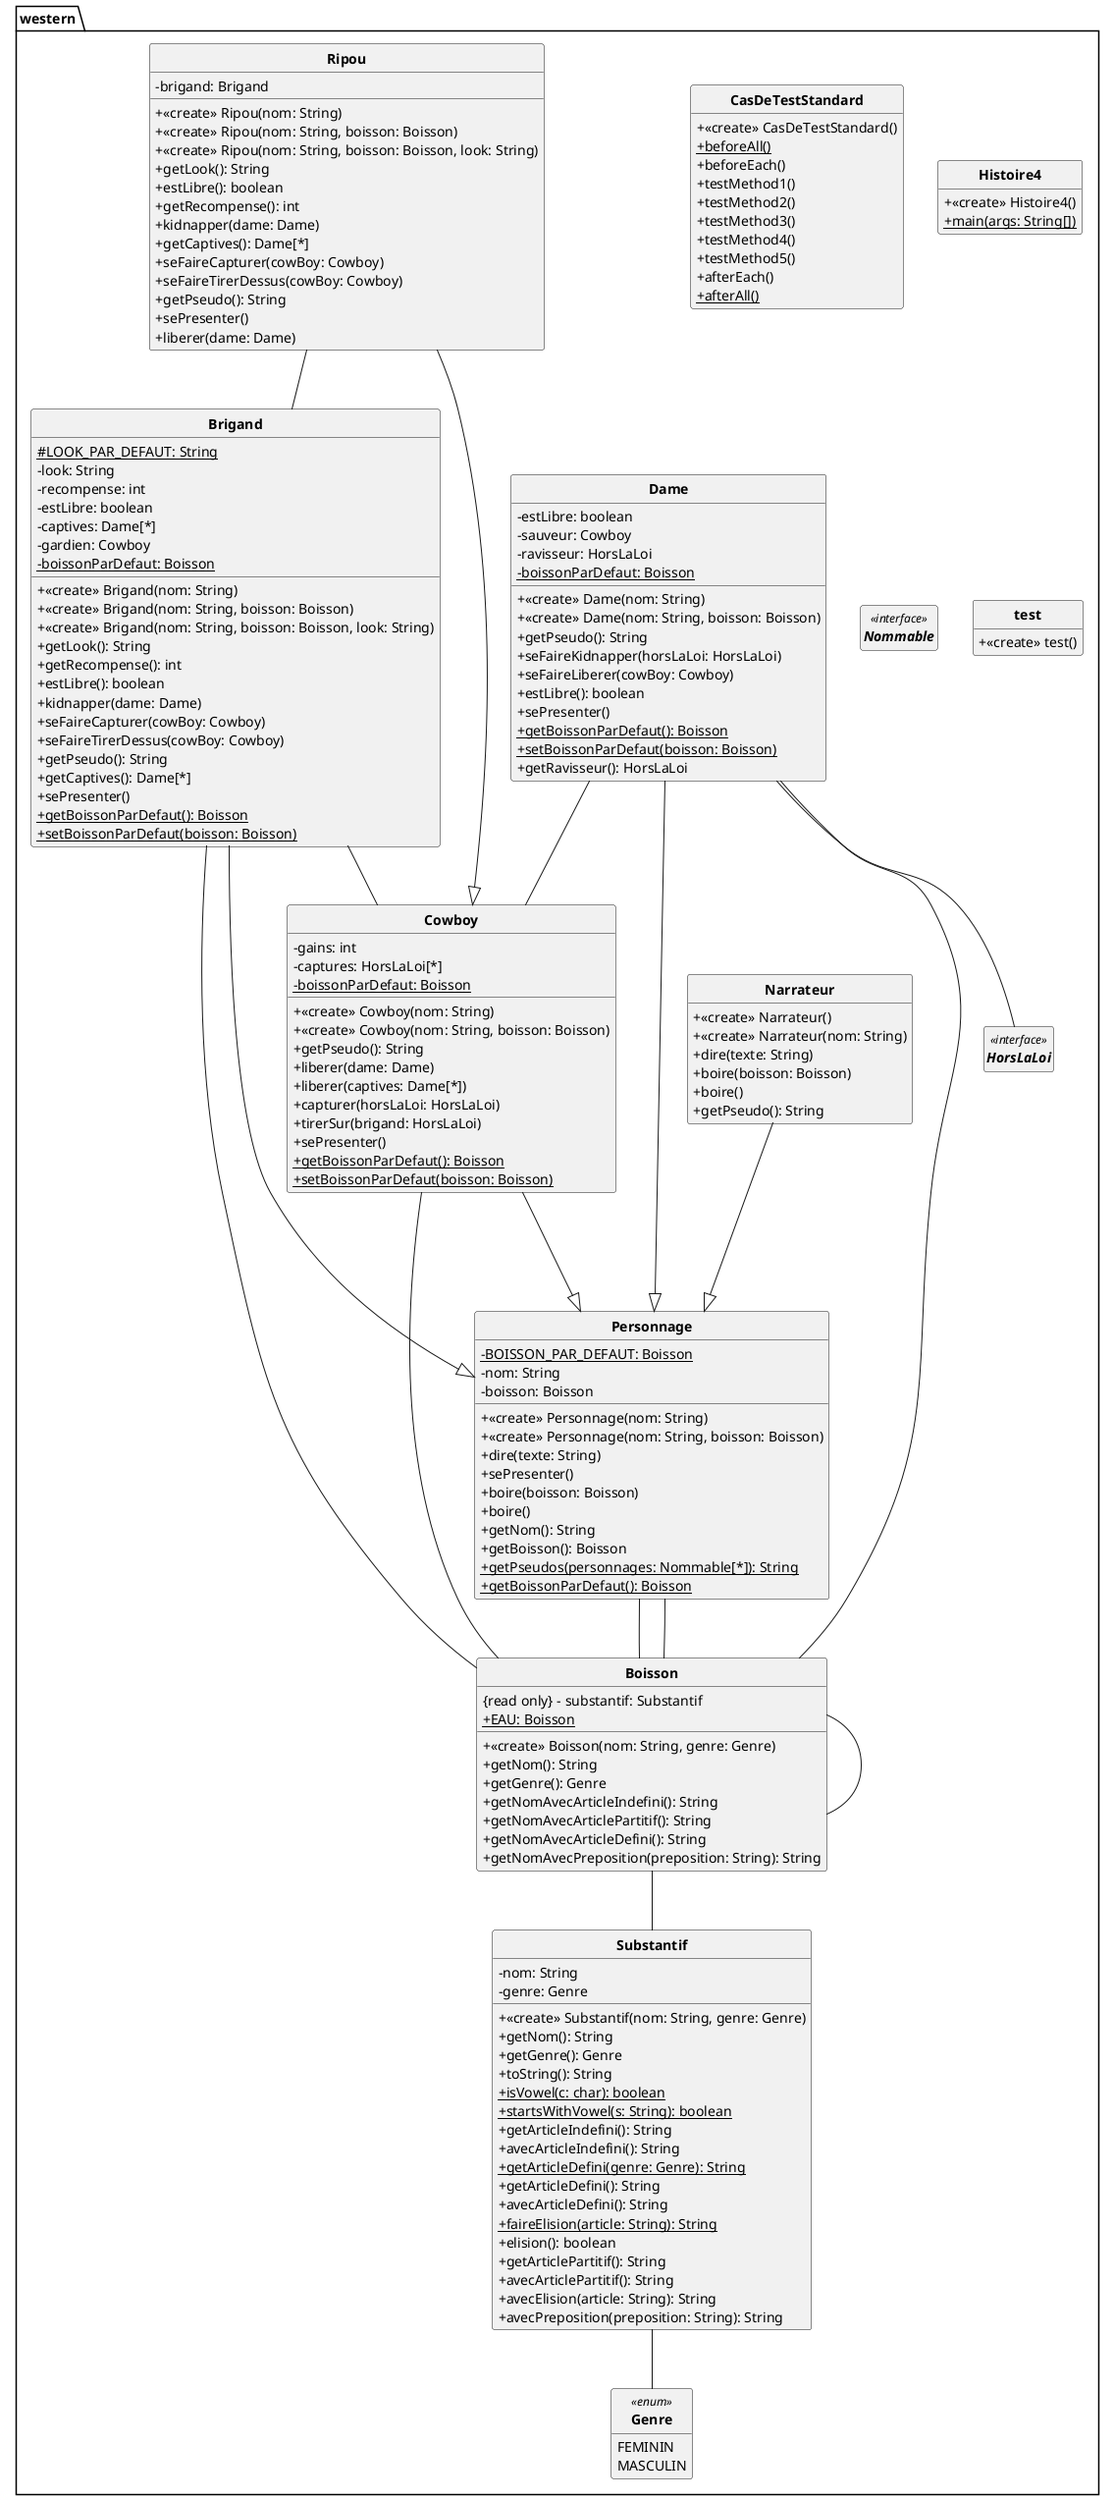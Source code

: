 @startuml
'https://plantuml.com/class-diagram
skinparam style strictuml
skinparam classAttributeIconSize 0
skinparam classFontStyle Bold
hide empty members

'''DCA + 
Class western.Boisson{
+ <<create>> Boisson(nom: String, genre: Genre)
{read only} - substantif: Substantif
{static} + EAU: Boisson
+ getNom(): String
+ getGenre(): Genre
+ getNomAvecArticleIndefini(): String
+ getNomAvecArticlePartitif(): String
+ getNomAvecArticleDefini(): String
+ getNomAvecPreposition(preposition: String): String

}
western.Boisson -- western.Substantif
western.Boisson -- western.Boisson


Class western.Brigand{
+ <<create>> Brigand(nom: String)
+ <<create>> Brigand(nom: String, boisson: Boisson)
+ <<create>> Brigand(nom: String, boisson: Boisson, look: String)
{static} # LOOK_PAR_DEFAUT: String
- look: String
- recompense: int
- estLibre: boolean
- captives: Dame[*]
- gardien: Cowboy
+ getLook(): String
+ getRecompense(): int
+ estLibre(): boolean
+ kidnapper(dame: Dame)
+ seFaireCapturer(cowBoy: Cowboy)
+ seFaireTirerDessus(cowBoy: Cowboy)
+ getPseudo(): String
+ getCaptives(): Dame[*]
+ sePresenter()
{static} - boissonParDefaut: Boisson
{static} + getBoissonParDefaut(): Boisson
{static} + setBoissonParDefaut(boisson: Boisson)

}
western.Brigand -- western.Cowboy
western.Brigand -- western.Boisson

western.Brigand ---|> western.Personnage
Class western.CasDeTestStandard{
+ <<create>> CasDeTestStandard()
{static} + beforeAll()
+ beforeEach()
+ testMethod1()
+ testMethod2()
+ testMethod3()
+ testMethod4()
+ testMethod5()
+ afterEach()
{static} + afterAll()

}


Class western.Cowboy{
+ <<create>> Cowboy(nom: String)
+ <<create>> Cowboy(nom: String, boisson: Boisson)
- gains: int
- captures: HorsLaLoi[*]
+ getPseudo(): String
+ liberer(dame: Dame)
+ liberer(captives: Dame[*])
+ capturer(horsLaLoi: HorsLaLoi)
+ tirerSur(brigand: HorsLaLoi)
+ sePresenter()
{static} - boissonParDefaut: Boisson
{static} + getBoissonParDefaut(): Boisson
{static} + setBoissonParDefaut(boisson: Boisson)

}
western.Cowboy -- western.Boisson

western.Cowboy ---|> western.Personnage
Class western.Dame{
+ <<create>> Dame(nom: String)
+ <<create>> Dame(nom: String, boisson: Boisson)
- estLibre: boolean
- sauveur: Cowboy
- ravisseur: HorsLaLoi
+ getPseudo(): String
+ seFaireKidnapper(horsLaLoi: HorsLaLoi)
+ seFaireLiberer(cowBoy: Cowboy)
+ estLibre(): boolean
+ sePresenter()
{static} - boissonParDefaut: Boisson
{static} + getBoissonParDefaut(): Boisson
{static} + setBoissonParDefaut(boisson: Boisson)
+ getRavisseur(): HorsLaLoi

}
western.Dame -- western.Cowboy
western.Dame -- western.HorsLaLoi
western.Dame -- western.Boisson

western.Dame ---|> western.Personnage
Enum western.Genre<<enum>> {
FEMININ
MASCULIN

}
Class western.Histoire4{
+ <<create>> Histoire4()
{static} + main(args: String[])

}


Interface western.HorsLaLoi<<interface>> {
}
Class western.Narrateur{
+ <<create>> Narrateur()
+ <<create>> Narrateur(nom: String)
+ dire(texte: String)
+ boire(boisson: Boisson)
+ boire()
+ getPseudo(): String

}

western.Narrateur ---|> western.Personnage
Interface western.Nommable<<interface>> {
}
Class western.Personnage{
+ <<create>> Personnage(nom: String)
+ <<create>> Personnage(nom: String, boisson: Boisson)
{static} - BOISSON_PAR_DEFAUT: Boisson
- nom: String
- boisson: Boisson
+ dire(texte: String)
+ sePresenter()
+ boire(boisson: Boisson)
+ boire()
+ getNom(): String
+ getBoisson(): Boisson
{static} + getPseudos(personnages: Nommable[*]): String
{static} + getBoissonParDefaut(): Boisson

}
western.Personnage -- western.Boisson
western.Personnage -- western.Boisson


Class western.Ripou{
+ <<create>> Ripou(nom: String)
+ <<create>> Ripou(nom: String, boisson: Boisson)
+ <<create>> Ripou(nom: String, boisson: Boisson, look: String)
- brigand: Brigand
+ getLook(): String
+ estLibre(): boolean
+ getRecompense(): int
+ kidnapper(dame: Dame)
+ getCaptives(): Dame[*]
+ seFaireCapturer(cowBoy: Cowboy)
+ seFaireTirerDessus(cowBoy: Cowboy)
+ getPseudo(): String
+ sePresenter()
+ liberer(dame: Dame)

}
western.Ripou -- western.Brigand

western.Ripou ---|> western.Cowboy
Class western.Substantif{
+ <<create>> Substantif(nom: String, genre: Genre)
- nom: String
- genre: Genre
+ getNom(): String
+ getGenre(): Genre
+ toString(): String
{static} + isVowel(c: char): boolean
{static} + startsWithVowel(s: String): boolean
+ getArticleIndefini(): String
+ avecArticleIndefini(): String
{static} + getArticleDefini(genre: Genre): String
+ getArticleDefini(): String
+ avecArticleDefini(): String
{static} + faireElision(article: String): String
+ elision(): boolean
+ getArticlePartitif(): String
+ avecArticlePartitif(): String
+ avecElision(article: String): String
+ avecPreposition(preposition: String): String

}
western.Substantif -- western.Genre


Class western.test{
+ <<create>> test()

}



@enduml

